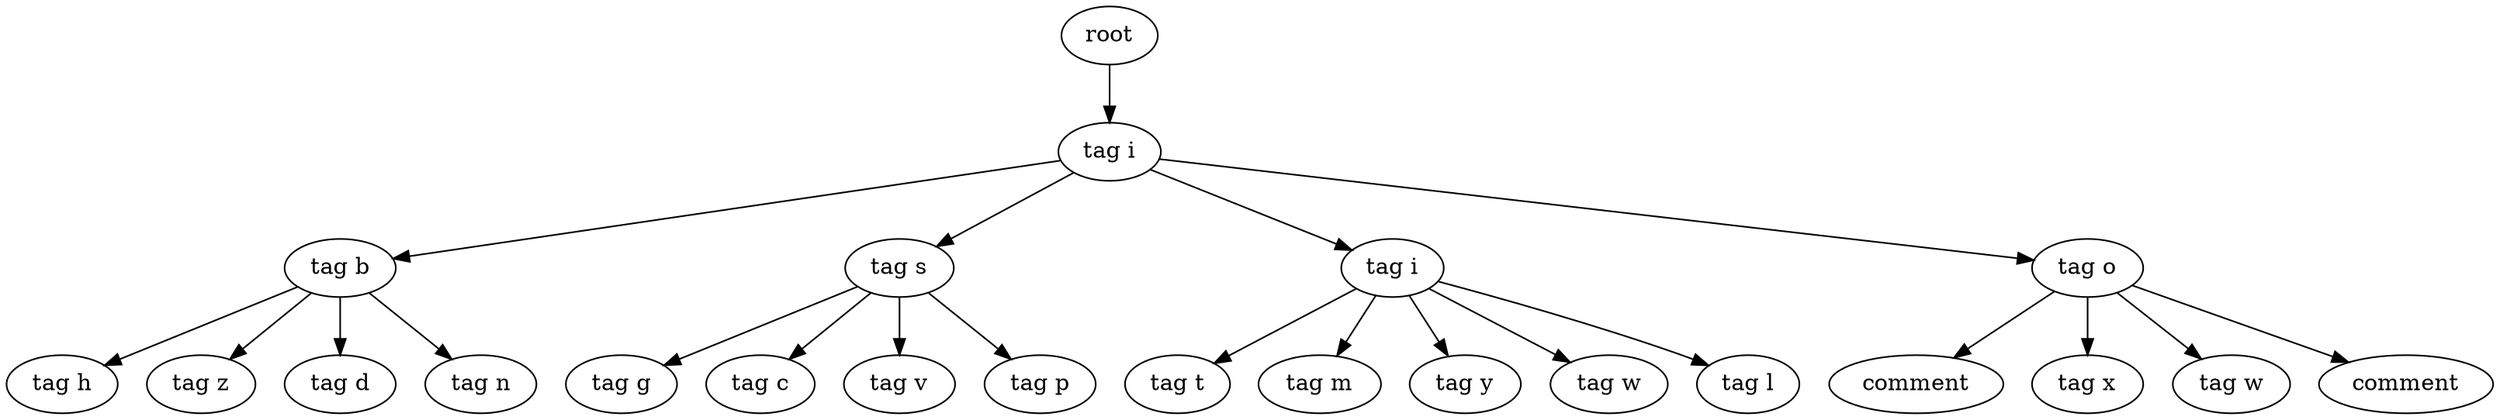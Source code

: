 digraph Tree{
0[label="root"];
0->00
00[label="tag i"];
00->000
000[label="tag b"];
000->0000
0000[label="tag h"];
000->0001
0001[label="tag z"];
000->0002
0002[label="tag d"];
000->0003
0003[label="tag n"];
00->001
001[label="tag s"];
001->0010
0010[label="tag g"];
001->0011
0011[label="tag c"];
001->0012
0012[label="tag v"];
001->0013
0013[label="tag p"];
00->002
002[label="tag i"];
002->0020
0020[label="tag t"];
002->0021
0021[label="tag m"];
002->0022
0022[label="tag y"];
002->0023
0023[label="tag w"];
002->0024
0024[label="tag l"];
00->003
003[label="tag o"];
003->0030
0030[label="comment"];
003->0031
0031[label="tag x"];
003->0032
0032[label="tag w"];
003->0033
0033[label="comment"];
}
